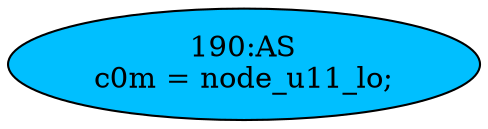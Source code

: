 strict digraph "" {
	node [label="\N"];
	"190:AS"	 [ast="<pyverilog.vparser.ast.Assign object at 0x7f85fdd57f50>",
		def_var="['c0m']",
		fillcolor=deepskyblue,
		label="190:AS
c0m = node_u11_lo;",
		statements="[]",
		style=filled,
		typ=Assign,
		use_var="['node_u11_lo']"];
}

